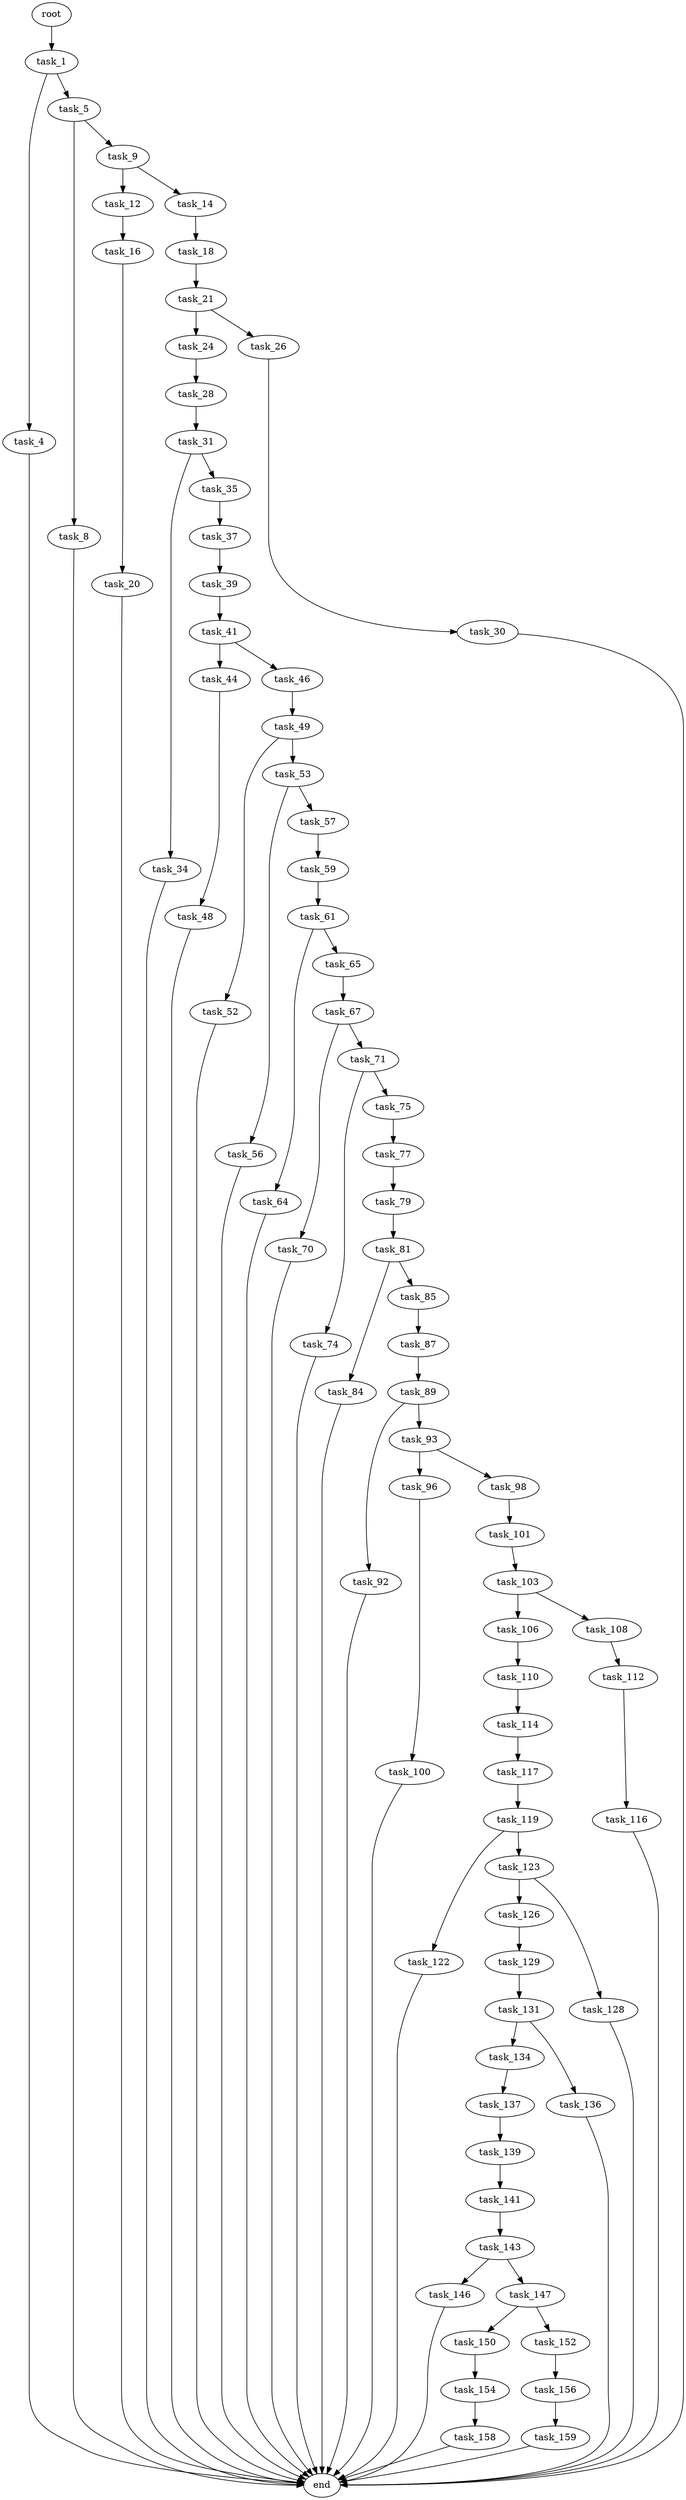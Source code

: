 digraph G {
  root [size="0.000000"];
  task_1 [size="68719476736.000000"];
  task_4 [size="25094779211.000000"];
  task_5 [size="236885588406.000000"];
  task_8 [size="38715614571.000000"];
  task_9 [size="368293445632.000000"];
  task_12 [size="45677015524.000000"];
  task_14 [size="19313542493.000000"];
  task_16 [size="30369525160.000000"];
  task_18 [size="344510356345.000000"];
  task_20 [size="33075994374.000000"];
  task_21 [size="256756924166.000000"];
  task_24 [size="2867287020.000000"];
  task_26 [size="782757789696.000000"];
  task_28 [size="4185798837.000000"];
  task_30 [size="3366093833.000000"];
  task_31 [size="1073741824000.000000"];
  task_34 [size="14490628996.000000"];
  task_35 [size="1073741824000.000000"];
  task_37 [size="8447639578.000000"];
  task_39 [size="23714253520.000000"];
  task_41 [size="15284947787.000000"];
  task_44 [size="549755813888.000000"];
  task_46 [size="17841991685.000000"];
  task_48 [size="1570975824.000000"];
  task_49 [size="840685213817.000000"];
  task_52 [size="9488260874.000000"];
  task_53 [size="4458635649.000000"];
  task_56 [size="546151397456.000000"];
  task_57 [size="8589934592.000000"];
  task_59 [size="33828464270.000000"];
  task_61 [size="124238663762.000000"];
  task_64 [size="782837380964.000000"];
  task_65 [size="7950833616.000000"];
  task_67 [size="892648862317.000000"];
  task_70 [size="82891171580.000000"];
  task_71 [size="22903251934.000000"];
  task_74 [size="68719476736.000000"];
  task_75 [size="1727878056.000000"];
  task_77 [size="4097176609.000000"];
  task_79 [size="208695079821.000000"];
  task_81 [size="4499271998.000000"];
  task_84 [size="124343460573.000000"];
  task_85 [size="181980026946.000000"];
  task_87 [size="134217728000.000000"];
  task_89 [size="279111964735.000000"];
  task_92 [size="1647126991.000000"];
  task_93 [size="782757789696.000000"];
  task_96 [size="1113985616009.000000"];
  task_98 [size="11797267958.000000"];
  task_100 [size="782757789696.000000"];
  task_101 [size="166099692973.000000"];
  task_103 [size="224244183146.000000"];
  task_106 [size="43971225272.000000"];
  task_108 [size="609754255.000000"];
  task_110 [size="368293445632.000000"];
  task_112 [size="558219735261.000000"];
  task_114 [size="368293445632.000000"];
  task_116 [size="134217728000.000000"];
  task_117 [size="198583094606.000000"];
  task_119 [size="28991029248.000000"];
  task_122 [size="249256058133.000000"];
  task_123 [size="11102398794.000000"];
  task_126 [size="935426784328.000000"];
  task_128 [size="298870427504.000000"];
  task_129 [size="4966880859.000000"];
  task_131 [size="8589934592.000000"];
  task_134 [size="39269090690.000000"];
  task_136 [size="4615934446.000000"];
  task_137 [size="68719476736.000000"];
  task_139 [size="1083549823008.000000"];
  task_141 [size="1284594442.000000"];
  task_143 [size="134217728000.000000"];
  task_146 [size="1073741824000.000000"];
  task_147 [size="18354576253.000000"];
  task_150 [size="1073741824000.000000"];
  task_152 [size="152006076882.000000"];
  task_154 [size="8589934592.000000"];
  task_156 [size="16401401179.000000"];
  task_158 [size="16182297819.000000"];
  task_159 [size="65550741266.000000"];
  end [size="0.000000"];

  root -> task_1 [size="1.000000"];
  task_1 -> task_4 [size="134217728.000000"];
  task_1 -> task_5 [size="134217728.000000"];
  task_4 -> end [size="1.000000"];
  task_5 -> task_8 [size="536870912.000000"];
  task_5 -> task_9 [size="536870912.000000"];
  task_8 -> end [size="1.000000"];
  task_9 -> task_12 [size="411041792.000000"];
  task_9 -> task_14 [size="411041792.000000"];
  task_12 -> task_16 [size="838860800.000000"];
  task_14 -> task_18 [size="75497472.000000"];
  task_16 -> task_20 [size="536870912.000000"];
  task_18 -> task_21 [size="411041792.000000"];
  task_20 -> end [size="1.000000"];
  task_21 -> task_24 [size="301989888.000000"];
  task_21 -> task_26 [size="301989888.000000"];
  task_24 -> task_28 [size="134217728.000000"];
  task_26 -> task_30 [size="679477248.000000"];
  task_28 -> task_31 [size="75497472.000000"];
  task_30 -> end [size="1.000000"];
  task_31 -> task_34 [size="838860800.000000"];
  task_31 -> task_35 [size="838860800.000000"];
  task_34 -> end [size="1.000000"];
  task_35 -> task_37 [size="838860800.000000"];
  task_37 -> task_39 [size="209715200.000000"];
  task_39 -> task_41 [size="679477248.000000"];
  task_41 -> task_44 [size="411041792.000000"];
  task_41 -> task_46 [size="411041792.000000"];
  task_44 -> task_48 [size="536870912.000000"];
  task_46 -> task_49 [size="33554432.000000"];
  task_48 -> end [size="1.000000"];
  task_49 -> task_52 [size="679477248.000000"];
  task_49 -> task_53 [size="679477248.000000"];
  task_52 -> end [size="1.000000"];
  task_53 -> task_56 [size="301989888.000000"];
  task_53 -> task_57 [size="301989888.000000"];
  task_56 -> end [size="1.000000"];
  task_57 -> task_59 [size="33554432.000000"];
  task_59 -> task_61 [size="536870912.000000"];
  task_61 -> task_64 [size="301989888.000000"];
  task_61 -> task_65 [size="301989888.000000"];
  task_64 -> end [size="1.000000"];
  task_65 -> task_67 [size="134217728.000000"];
  task_67 -> task_70 [size="536870912.000000"];
  task_67 -> task_71 [size="536870912.000000"];
  task_70 -> end [size="1.000000"];
  task_71 -> task_74 [size="411041792.000000"];
  task_71 -> task_75 [size="411041792.000000"];
  task_74 -> end [size="1.000000"];
  task_75 -> task_77 [size="209715200.000000"];
  task_77 -> task_79 [size="134217728.000000"];
  task_79 -> task_81 [size="209715200.000000"];
  task_81 -> task_84 [size="301989888.000000"];
  task_81 -> task_85 [size="301989888.000000"];
  task_84 -> end [size="1.000000"];
  task_85 -> task_87 [size="134217728.000000"];
  task_87 -> task_89 [size="209715200.000000"];
  task_89 -> task_92 [size="209715200.000000"];
  task_89 -> task_93 [size="209715200.000000"];
  task_92 -> end [size="1.000000"];
  task_93 -> task_96 [size="679477248.000000"];
  task_93 -> task_98 [size="679477248.000000"];
  task_96 -> task_100 [size="838860800.000000"];
  task_98 -> task_101 [size="209715200.000000"];
  task_100 -> end [size="1.000000"];
  task_101 -> task_103 [size="301989888.000000"];
  task_103 -> task_106 [size="536870912.000000"];
  task_103 -> task_108 [size="536870912.000000"];
  task_106 -> task_110 [size="33554432.000000"];
  task_108 -> task_112 [size="33554432.000000"];
  task_110 -> task_114 [size="411041792.000000"];
  task_112 -> task_116 [size="838860800.000000"];
  task_114 -> task_117 [size="411041792.000000"];
  task_116 -> end [size="1.000000"];
  task_117 -> task_119 [size="134217728.000000"];
  task_119 -> task_122 [size="75497472.000000"];
  task_119 -> task_123 [size="75497472.000000"];
  task_122 -> end [size="1.000000"];
  task_123 -> task_126 [size="411041792.000000"];
  task_123 -> task_128 [size="411041792.000000"];
  task_126 -> task_129 [size="838860800.000000"];
  task_128 -> end [size="1.000000"];
  task_129 -> task_131 [size="134217728.000000"];
  task_131 -> task_134 [size="33554432.000000"];
  task_131 -> task_136 [size="33554432.000000"];
  task_134 -> task_137 [size="33554432.000000"];
  task_136 -> end [size="1.000000"];
  task_137 -> task_139 [size="134217728.000000"];
  task_139 -> task_141 [size="679477248.000000"];
  task_141 -> task_143 [size="33554432.000000"];
  task_143 -> task_146 [size="209715200.000000"];
  task_143 -> task_147 [size="209715200.000000"];
  task_146 -> end [size="1.000000"];
  task_147 -> task_150 [size="679477248.000000"];
  task_147 -> task_152 [size="679477248.000000"];
  task_150 -> task_154 [size="838860800.000000"];
  task_152 -> task_156 [size="134217728.000000"];
  task_154 -> task_158 [size="33554432.000000"];
  task_156 -> task_159 [size="536870912.000000"];
  task_158 -> end [size="1.000000"];
  task_159 -> end [size="1.000000"];
}
